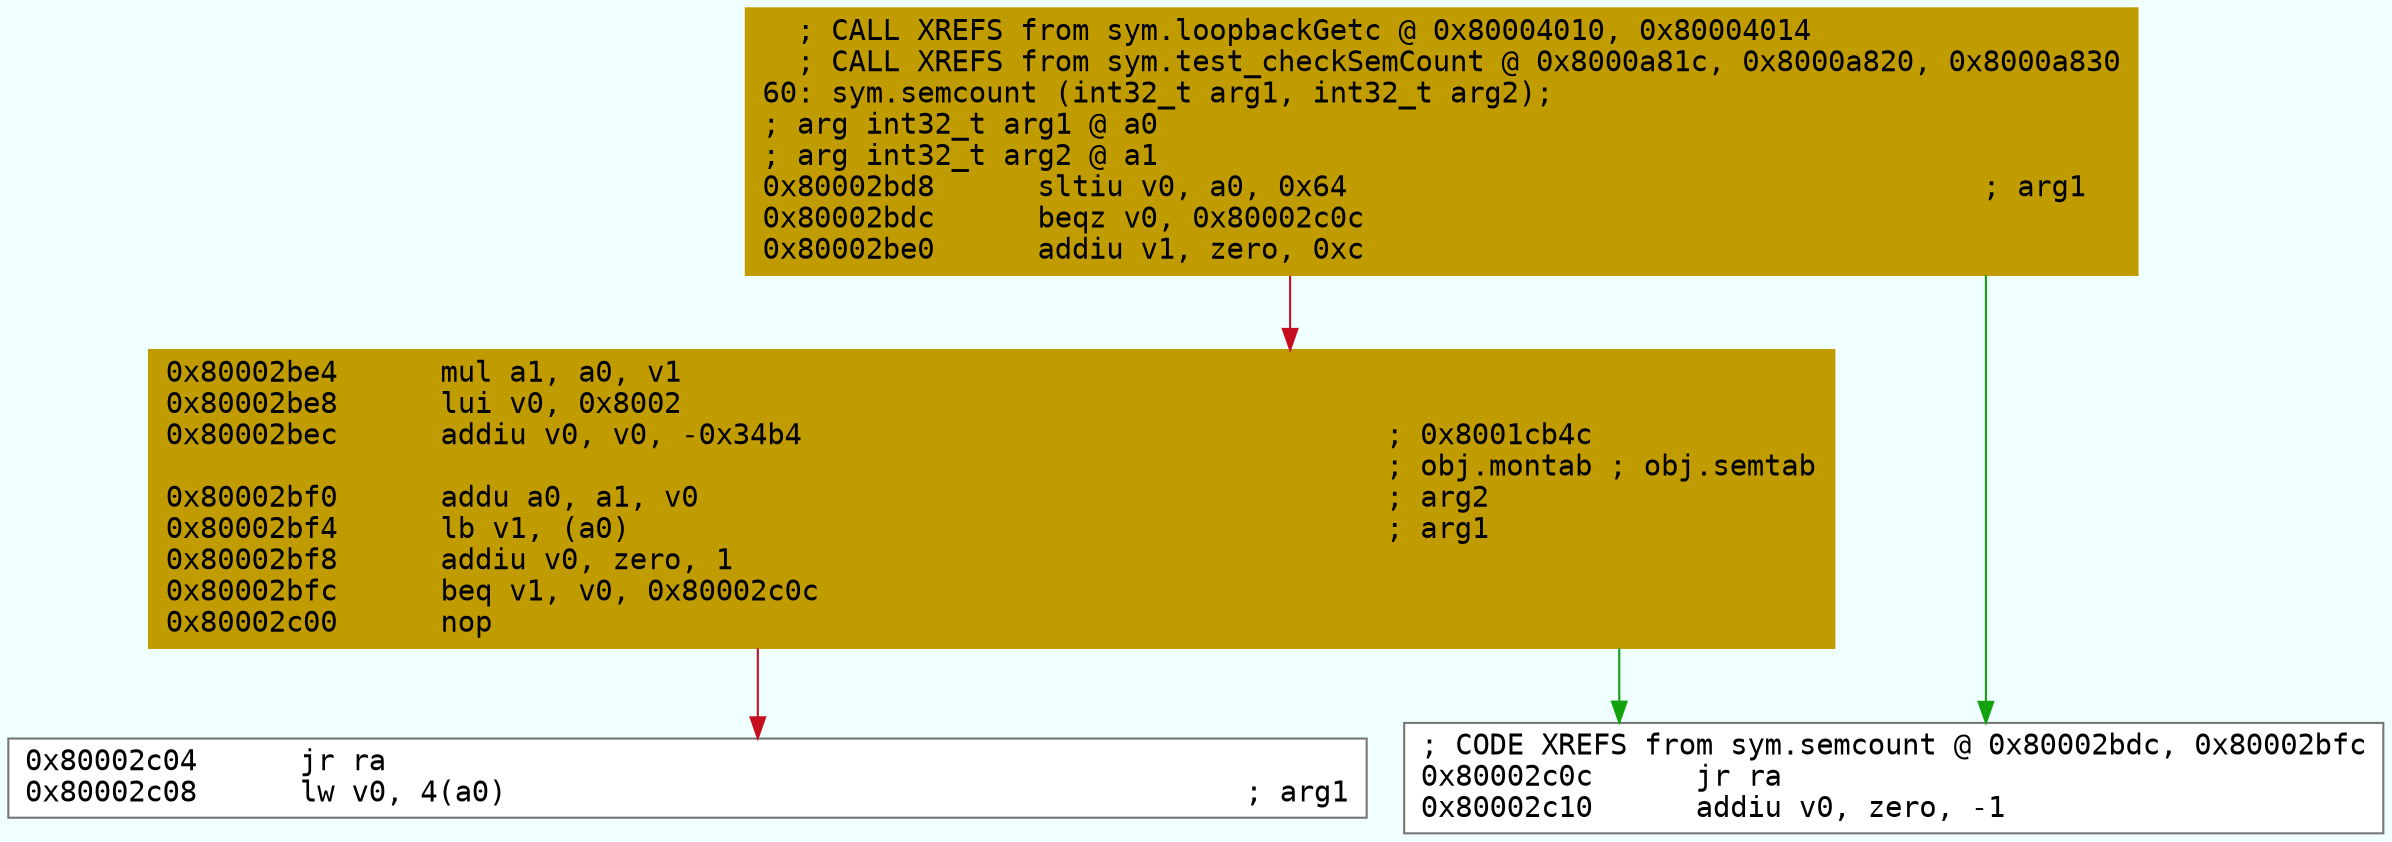 digraph code {
	graph [bgcolor=azure fontsize=8 fontname="Courier" splines="ortho"];
	node [fillcolor=gray style=filled shape=box];
	edge [arrowhead="normal"];
	"0x80002bd8" [URL="sym.semcount/0x80002bd8", fillcolor="#c19c00",color="#c19c00", fontname="Courier",label="  ; CALL XREFS from sym.loopbackGetc @ 0x80004010, 0x80004014\l  ; CALL XREFS from sym.test_checkSemCount @ 0x8000a81c, 0x8000a820, 0x8000a830\l60: sym.semcount (int32_t arg1, int32_t arg2);\l; arg int32_t arg1 @ a0\l; arg int32_t arg2 @ a1\l0x80002bd8      sltiu v0, a0, 0x64                                     ; arg1\l0x80002bdc      beqz v0, 0x80002c0c\l0x80002be0      addiu v1, zero, 0xc\l"]
	"0x80002be4" [URL="sym.semcount/0x80002be4", fillcolor="#c19c00",color="#c19c00", fontname="Courier",label="0x80002be4      mul a1, a0, v1\l0x80002be8      lui v0, 0x8002\l0x80002bec      addiu v0, v0, -0x34b4                                  ; 0x8001cb4c\l                                                                       ; obj.montab ; obj.semtab\l0x80002bf0      addu a0, a1, v0                                        ; arg2\l0x80002bf4      lb v1, (a0)                                            ; arg1\l0x80002bf8      addiu v0, zero, 1\l0x80002bfc      beq v1, v0, 0x80002c0c\l0x80002c00      nop\l"]
	"0x80002c04" [URL="sym.semcount/0x80002c04", fillcolor="white",color="#767676", fontname="Courier",label="0x80002c04      jr ra\l0x80002c08      lw v0, 4(a0)                                           ; arg1\l"]
	"0x80002c0c" [URL="sym.semcount/0x80002c0c", fillcolor="white",color="#767676", fontname="Courier",label="; CODE XREFS from sym.semcount @ 0x80002bdc, 0x80002bfc\l0x80002c0c      jr ra\l0x80002c10      addiu v0, zero, -1\l"]
        "0x80002bd8" -> "0x80002c0c" [color="#13a10e"];
        "0x80002bd8" -> "0x80002be4" [color="#c50f1f"];
        "0x80002be4" -> "0x80002c0c" [color="#13a10e"];
        "0x80002be4" -> "0x80002c04" [color="#c50f1f"];
}

